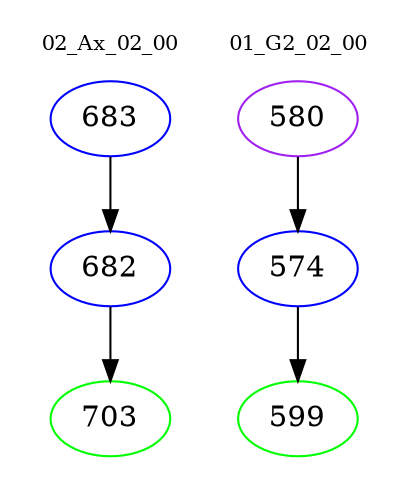 digraph{
subgraph cluster_0 {
color = white
label = "02_Ax_02_00";
fontsize=10;
T0_683 [label="683", color="blue"]
T0_683 -> T0_682 [color="black"]
T0_682 [label="682", color="blue"]
T0_682 -> T0_703 [color="black"]
T0_703 [label="703", color="green"]
}
subgraph cluster_1 {
color = white
label = "01_G2_02_00";
fontsize=10;
T1_580 [label="580", color="purple"]
T1_580 -> T1_574 [color="black"]
T1_574 [label="574", color="blue"]
T1_574 -> T1_599 [color="black"]
T1_599 [label="599", color="green"]
}
}
